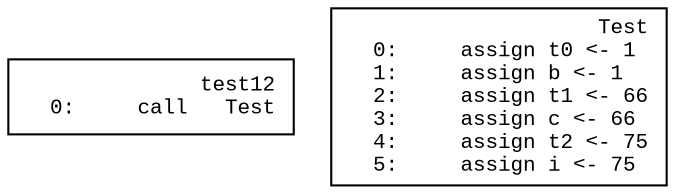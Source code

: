 digraph IR {
  graph [fontname="Times New Roman",fontsize=10];
  node  [fontname="Courier New",fontsize=10];
  edge  [fontname="Times New Roman",fontsize=10];

  // scope 'test12'
  test12_cb [label="test12\r  0:     call   Test\l",shape=box]
  // scope 'Test'
  Test_cb [label="Test\r  0:     assign t0 <- 1\l  1:     assign b <- 1\l  2:     assign t1 <- 66\l  3:     assign c <- 66\l  4:     assign t2 <- 75\l  5:     assign i <- 75\l",shape=box]
}
